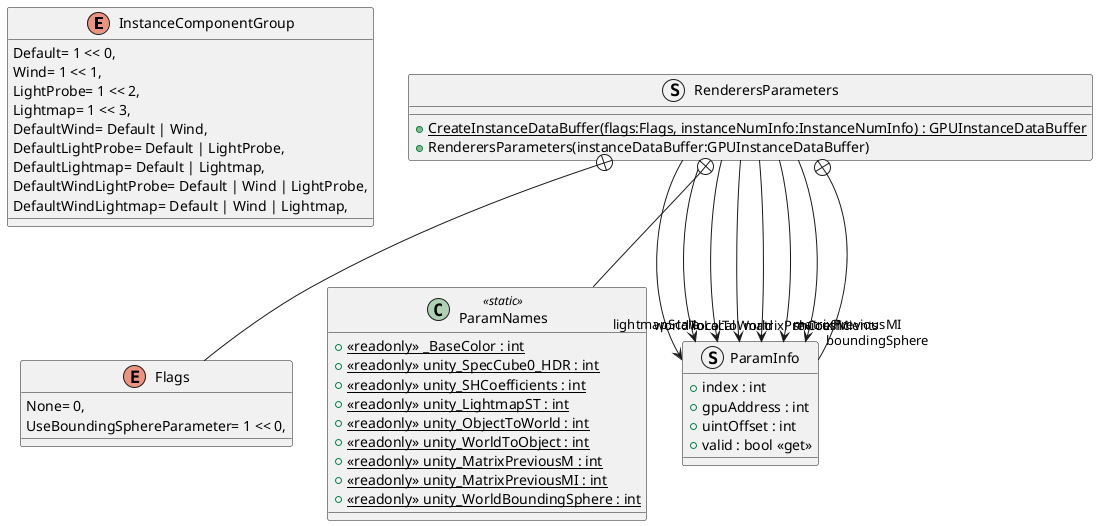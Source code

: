 @startuml
enum InstanceComponentGroup {
    Default= 1 << 0,
    Wind= 1 << 1,
    LightProbe= 1 << 2,
    Lightmap= 1 << 3,
    DefaultWind= Default | Wind,
    DefaultLightProbe= Default | LightProbe,
    DefaultLightmap= Default | Lightmap,
    DefaultWindLightProbe= Default | Wind | LightProbe,
    DefaultWindLightmap= Default | Wind | Lightmap,
}
struct RenderersParameters {
    + {static} CreateInstanceDataBuffer(flags:Flags, instanceNumInfo:InstanceNumInfo) : GPUInstanceDataBuffer
    + RenderersParameters(instanceDataBuffer:GPUInstanceDataBuffer)
}
enum Flags {
    None= 0,
    UseBoundingSphereParameter= 1 << 0,
}
class ParamNames <<static>> {
    + {static} <<readonly>> _BaseColor : int
    + {static} <<readonly>> unity_SpecCube0_HDR : int
    + {static} <<readonly>> unity_SHCoefficients : int
    + {static} <<readonly>> unity_LightmapST : int
    + {static} <<readonly>> unity_ObjectToWorld : int
    + {static} <<readonly>> unity_WorldToObject : int
    + {static} <<readonly>> unity_MatrixPreviousM : int
    + {static} <<readonly>> unity_MatrixPreviousMI : int
    + {static} <<readonly>> unity_WorldBoundingSphere : int
}
struct ParamInfo {
    + index : int
    + gpuAddress : int
    + uintOffset : int
    + valid : bool <<get>>
}
RenderersParameters --> "lightmapScale" ParamInfo
RenderersParameters --> "localToWorld" ParamInfo
RenderersParameters --> "worldToLocal" ParamInfo
RenderersParameters --> "matrixPreviousM" ParamInfo
RenderersParameters --> "matrixPreviousMI" ParamInfo
RenderersParameters --> "shCoefficients" ParamInfo
RenderersParameters --> "boundingSphere" ParamInfo
RenderersParameters +-- Flags
RenderersParameters +-- ParamNames
RenderersParameters +-- ParamInfo
@enduml

